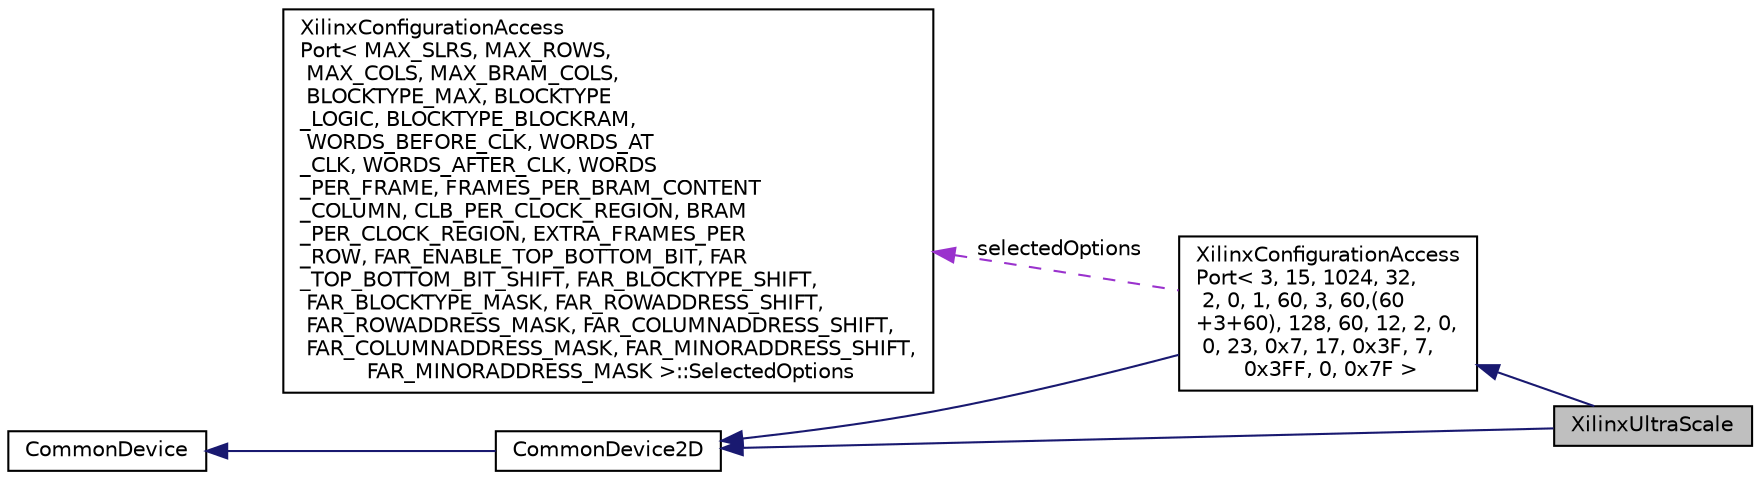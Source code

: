 digraph "XilinxUltraScale"
{
 // INTERACTIVE_SVG=YES
 // LATEX_PDF_SIZE
  edge [fontname="Helvetica",fontsize="10",labelfontname="Helvetica",labelfontsize="10"];
  node [fontname="Helvetica",fontsize="10",shape=record];
  rankdir="LR";
  Node1 [label="XilinxUltraScale",height=0.2,width=0.4,color="black", fillcolor="grey75", style="filled", fontcolor="black",tooltip=" "];
  Node2 -> Node1 [dir="back",color="midnightblue",fontsize="10",style="solid",fontname="Helvetica"];
  Node2 [label="CommonDevice2D",height=0.2,width=0.4,color="black", fillcolor="white", style="filled",URL="$classCommonDevice2D.html",tooltip=" "];
  Node3 -> Node2 [dir="back",color="midnightblue",fontsize="10",style="solid",fontname="Helvetica"];
  Node3 [label="CommonDevice",height=0.2,width=0.4,color="black", fillcolor="white", style="filled",URL="$classCommonDevice.html",tooltip=" "];
  Node4 -> Node1 [dir="back",color="midnightblue",fontsize="10",style="solid",fontname="Helvetica"];
  Node4 [label="XilinxConfigurationAccess\lPort\< 3, 15, 1024, 32,\l 2, 0, 1, 60, 3, 60,(60\l+3+60), 128, 60, 12, 2, 0,\l 0, 23, 0x7, 17, 0x3F, 7,\l 0x3FF, 0, 0x7F \>",height=0.2,width=0.4,color="black", fillcolor="white", style="filled",URL="$classXilinxConfigurationAccessPort.html",tooltip=" "];
  Node2 -> Node4 [dir="back",color="midnightblue",fontsize="10",style="solid",fontname="Helvetica"];
  Node5 -> Node4 [dir="back",color="darkorchid3",fontsize="10",style="dashed",label=" selectedOptions" ,fontname="Helvetica"];
  Node5 [label="XilinxConfigurationAccess\lPort\< MAX_SLRS, MAX_ROWS,\l MAX_COLS, MAX_BRAM_COLS,\l BLOCKTYPE_MAX, BLOCKTYPE\l_LOGIC, BLOCKTYPE_BLOCKRAM,\l WORDS_BEFORE_CLK, WORDS_AT\l_CLK, WORDS_AFTER_CLK, WORDS\l_PER_FRAME, FRAMES_PER_BRAM_CONTENT\l_COLUMN, CLB_PER_CLOCK_REGION, BRAM\l_PER_CLOCK_REGION, EXTRA_FRAMES_PER\l_ROW, FAR_ENABLE_TOP_BOTTOM_BIT, FAR\l_TOP_BOTTOM_BIT_SHIFT, FAR_BLOCKTYPE_SHIFT,\l FAR_BLOCKTYPE_MASK, FAR_ROWADDRESS_SHIFT,\l FAR_ROWADDRESS_MASK, FAR_COLUMNADDRESS_SHIFT,\l FAR_COLUMNADDRESS_MASK, FAR_MINORADDRESS_SHIFT,\l FAR_MINORADDRESS_MASK \>::SelectedOptions",height=0.2,width=0.4,color="black", fillcolor="white", style="filled",URL="$structXilinxConfigurationAccessPort_1_1SelectedOptions.html",tooltip=" "];
}
